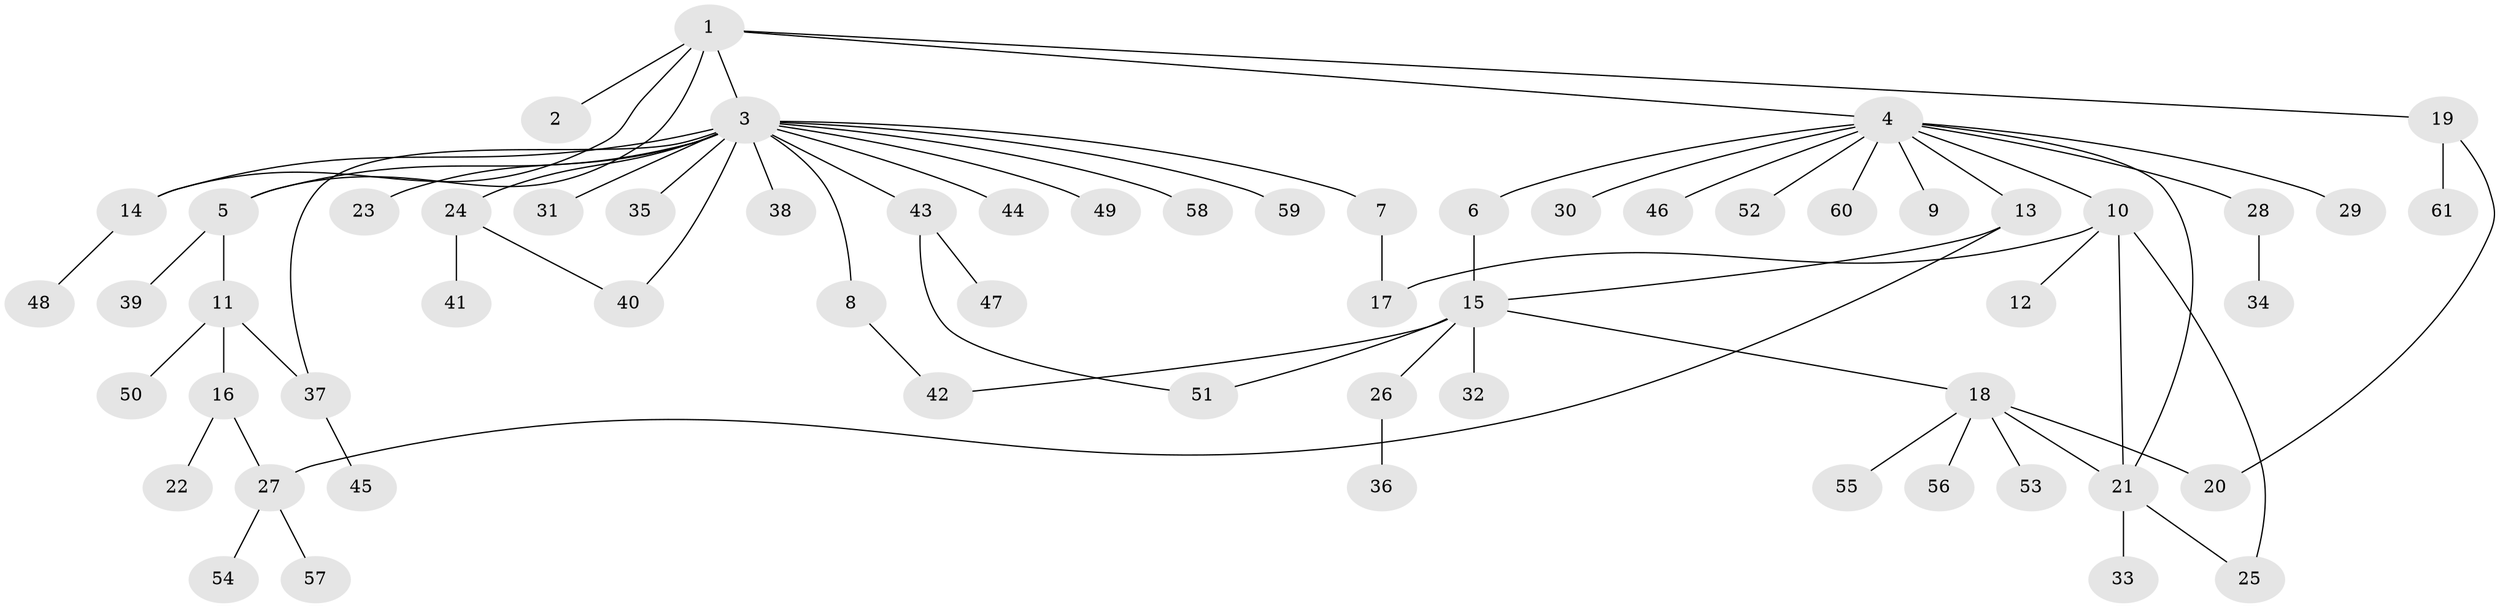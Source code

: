 // Generated by graph-tools (version 1.1) at 2025/14/03/09/25 04:14:37]
// undirected, 61 vertices, 73 edges
graph export_dot {
graph [start="1"]
  node [color=gray90,style=filled];
  1;
  2;
  3;
  4;
  5;
  6;
  7;
  8;
  9;
  10;
  11;
  12;
  13;
  14;
  15;
  16;
  17;
  18;
  19;
  20;
  21;
  22;
  23;
  24;
  25;
  26;
  27;
  28;
  29;
  30;
  31;
  32;
  33;
  34;
  35;
  36;
  37;
  38;
  39;
  40;
  41;
  42;
  43;
  44;
  45;
  46;
  47;
  48;
  49;
  50;
  51;
  52;
  53;
  54;
  55;
  56;
  57;
  58;
  59;
  60;
  61;
  1 -- 2;
  1 -- 3;
  1 -- 4;
  1 -- 5;
  1 -- 14;
  1 -- 19;
  3 -- 5;
  3 -- 7;
  3 -- 8;
  3 -- 14;
  3 -- 23;
  3 -- 24;
  3 -- 31;
  3 -- 35;
  3 -- 37;
  3 -- 38;
  3 -- 40;
  3 -- 43;
  3 -- 44;
  3 -- 49;
  3 -- 58;
  3 -- 59;
  4 -- 6;
  4 -- 9;
  4 -- 10;
  4 -- 13;
  4 -- 21;
  4 -- 28;
  4 -- 29;
  4 -- 30;
  4 -- 46;
  4 -- 52;
  4 -- 60;
  5 -- 11;
  5 -- 39;
  6 -- 15;
  7 -- 17;
  8 -- 42;
  10 -- 12;
  10 -- 17;
  10 -- 21;
  10 -- 25;
  11 -- 16;
  11 -- 37;
  11 -- 50;
  13 -- 15;
  13 -- 27;
  14 -- 48;
  15 -- 18;
  15 -- 26;
  15 -- 32;
  15 -- 42;
  15 -- 51;
  16 -- 22;
  16 -- 27;
  18 -- 20;
  18 -- 21;
  18 -- 53;
  18 -- 55;
  18 -- 56;
  19 -- 20;
  19 -- 61;
  21 -- 25;
  21 -- 33;
  24 -- 40;
  24 -- 41;
  26 -- 36;
  27 -- 54;
  27 -- 57;
  28 -- 34;
  37 -- 45;
  43 -- 47;
  43 -- 51;
}
